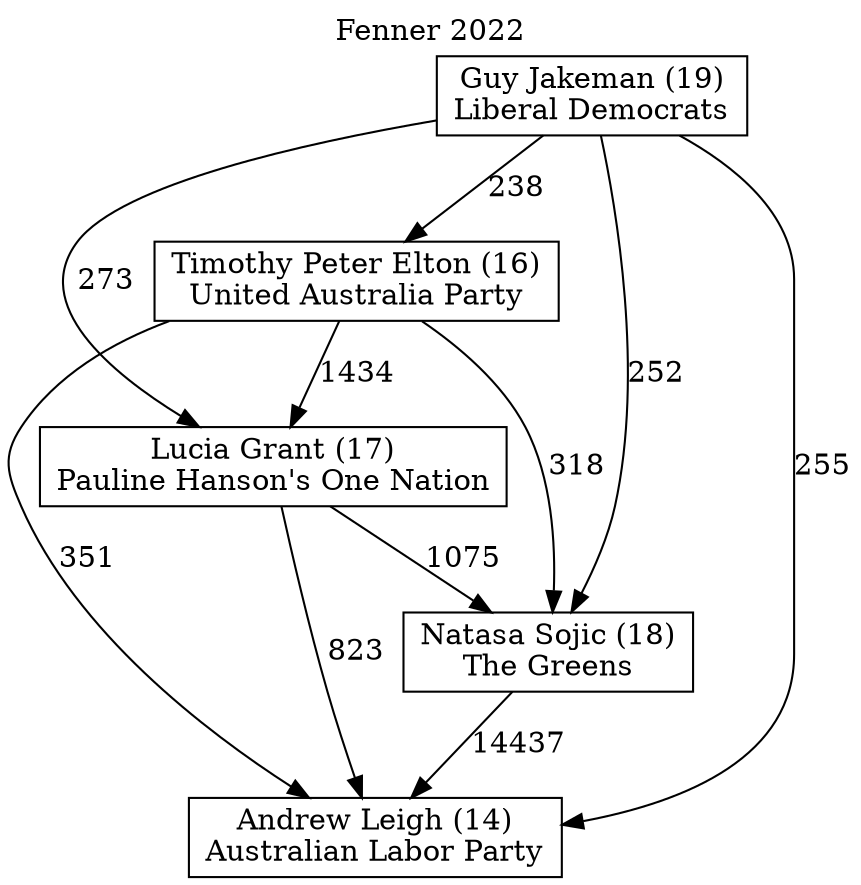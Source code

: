 // House preference flow
digraph "Andrew Leigh (14)_Fenner_2022" {
	graph [label="Fenner 2022" labelloc=t mclimit=10]
	node [shape=box]
	"Natasa Sojic (18)" [label="Natasa Sojic (18)
The Greens"]
	"Lucia Grant (17)" [label="Lucia Grant (17)
Pauline Hanson's One Nation"]
	"Guy Jakeman (19)" [label="Guy Jakeman (19)
Liberal Democrats"]
	"Andrew Leigh (14)" [label="Andrew Leigh (14)
Australian Labor Party"]
	"Timothy Peter Elton (16)" [label="Timothy Peter Elton (16)
United Australia Party"]
	"Guy Jakeman (19)" -> "Andrew Leigh (14)" [label=255]
	"Lucia Grant (17)" -> "Natasa Sojic (18)" [label=1075]
	"Guy Jakeman (19)" -> "Timothy Peter Elton (16)" [label=238]
	"Lucia Grant (17)" -> "Andrew Leigh (14)" [label=823]
	"Timothy Peter Elton (16)" -> "Andrew Leigh (14)" [label=351]
	"Natasa Sojic (18)" -> "Andrew Leigh (14)" [label=14437]
	"Timothy Peter Elton (16)" -> "Natasa Sojic (18)" [label=318]
	"Timothy Peter Elton (16)" -> "Lucia Grant (17)" [label=1434]
	"Guy Jakeman (19)" -> "Lucia Grant (17)" [label=273]
	"Guy Jakeman (19)" -> "Natasa Sojic (18)" [label=252]
}
